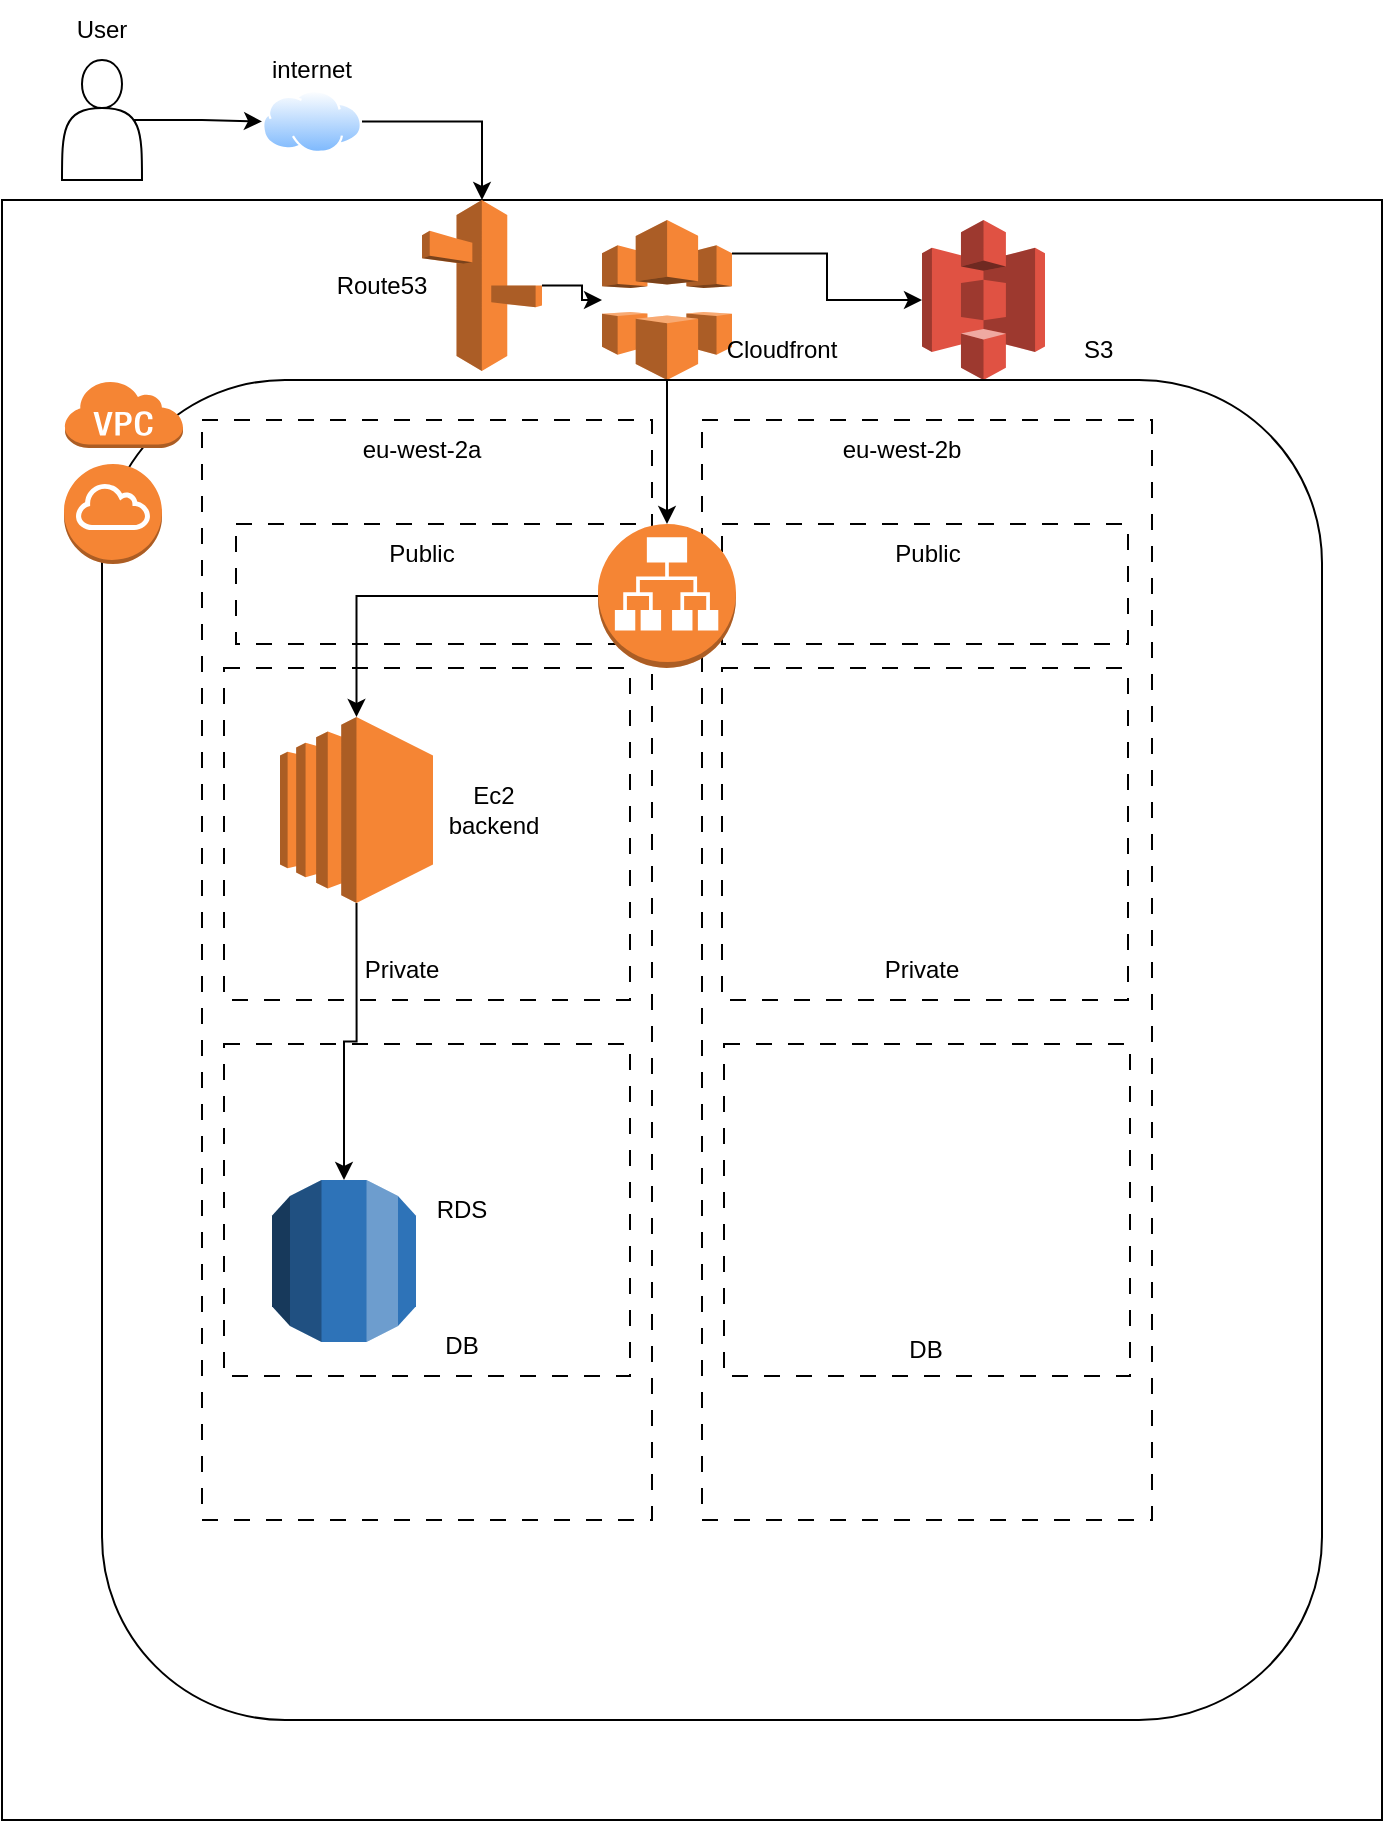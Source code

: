 <mxfile version="26.0.14">
  <diagram name="Page-1" id="HuN9UpD-jrKssPpoWPYT">
    <mxGraphModel dx="1434" dy="666" grid="1" gridSize="10" guides="1" tooltips="1" connect="1" arrows="1" fold="1" page="1" pageScale="1" pageWidth="850" pageHeight="1100" math="0" shadow="0">
      <root>
        <mxCell id="0" />
        <mxCell id="1" parent="0" />
        <mxCell id="4eMew_aEuMkMtaWdBanc-1" value="" style="rounded=0;whiteSpace=wrap;html=1;" vertex="1" parent="1">
          <mxGeometry x="60" y="100" width="690" height="810" as="geometry" />
        </mxCell>
        <mxCell id="4eMew_aEuMkMtaWdBanc-13" style="edgeStyle=orthogonalEdgeStyle;rounded=0;orthogonalLoop=1;jettySize=auto;html=1;exitX=0.9;exitY=0.5;exitDx=0;exitDy=0;exitPerimeter=0;" edge="1" parent="1" source="4eMew_aEuMkMtaWdBanc-2" target="4eMew_aEuMkMtaWdBanc-3">
          <mxGeometry relative="1" as="geometry" />
        </mxCell>
        <mxCell id="4eMew_aEuMkMtaWdBanc-2" value="" style="shape=actor;whiteSpace=wrap;html=1;" vertex="1" parent="1">
          <mxGeometry x="90" y="30" width="40" height="60" as="geometry" />
        </mxCell>
        <mxCell id="4eMew_aEuMkMtaWdBanc-3" value="" style="image;aspect=fixed;perimeter=ellipsePerimeter;html=1;align=center;shadow=0;dashed=0;spacingTop=3;image=img/lib/active_directory/internet_cloud.svg;" vertex="1" parent="1">
          <mxGeometry x="190" y="45" width="50" height="31.5" as="geometry" />
        </mxCell>
        <mxCell id="4eMew_aEuMkMtaWdBanc-16" style="edgeStyle=orthogonalEdgeStyle;rounded=0;orthogonalLoop=1;jettySize=auto;html=1;exitX=1;exitY=0.21;exitDx=0;exitDy=0;exitPerimeter=0;" edge="1" parent="1" source="4eMew_aEuMkMtaWdBanc-4" target="4eMew_aEuMkMtaWdBanc-7">
          <mxGeometry relative="1" as="geometry" />
        </mxCell>
        <mxCell id="4eMew_aEuMkMtaWdBanc-4" value="" style="outlineConnect=0;dashed=0;verticalLabelPosition=bottom;verticalAlign=top;align=center;html=1;shape=mxgraph.aws3.cloudfront;fillColor=#F58536;gradientColor=none;" vertex="1" parent="1">
          <mxGeometry x="360" y="110" width="65" height="80" as="geometry" />
        </mxCell>
        <mxCell id="4eMew_aEuMkMtaWdBanc-7" value="" style="outlineConnect=0;dashed=0;verticalLabelPosition=bottom;verticalAlign=top;align=center;html=1;shape=mxgraph.aws3.s3;fillColor=#E05243;gradientColor=none;" vertex="1" parent="1">
          <mxGeometry x="520" y="110" width="61.5" height="80" as="geometry" />
        </mxCell>
        <mxCell id="4eMew_aEuMkMtaWdBanc-21" value="" style="rounded=1;whiteSpace=wrap;html=1;" vertex="1" parent="1">
          <mxGeometry x="110" y="190" width="610" height="670" as="geometry" />
        </mxCell>
        <mxCell id="4eMew_aEuMkMtaWdBanc-18" value="" style="outlineConnect=0;dashed=0;verticalLabelPosition=bottom;verticalAlign=top;align=center;html=1;shape=mxgraph.aws3.virtual_private_cloud;fillColor=#F58534;gradientColor=none;" vertex="1" parent="1">
          <mxGeometry x="91" y="190" width="59.5" height="34" as="geometry" />
        </mxCell>
        <mxCell id="4eMew_aEuMkMtaWdBanc-27" value="" style="outlineConnect=0;dashed=0;verticalLabelPosition=bottom;verticalAlign=top;align=center;html=1;shape=mxgraph.aws3.internet_gateway;fillColor=#F58534;gradientColor=none;" vertex="1" parent="1">
          <mxGeometry x="91" y="232" width="49" height="50" as="geometry" />
        </mxCell>
        <mxCell id="4eMew_aEuMkMtaWdBanc-28" style="edgeStyle=orthogonalEdgeStyle;rounded=0;orthogonalLoop=1;jettySize=auto;html=1;exitX=0.5;exitY=1;exitDx=0;exitDy=0;exitPerimeter=0;entryX=0.5;entryY=0;entryDx=0;entryDy=0;entryPerimeter=0;" edge="1" parent="1" source="4eMew_aEuMkMtaWdBanc-4" target="4eMew_aEuMkMtaWdBanc-9">
          <mxGeometry relative="1" as="geometry" />
        </mxCell>
        <mxCell id="4eMew_aEuMkMtaWdBanc-31" style="edgeStyle=orthogonalEdgeStyle;rounded=0;orthogonalLoop=1;jettySize=auto;html=1;exitX=1;exitY=0.5;exitDx=0;exitDy=0;exitPerimeter=0;" edge="1" parent="1" source="4eMew_aEuMkMtaWdBanc-29" target="4eMew_aEuMkMtaWdBanc-4">
          <mxGeometry relative="1" as="geometry" />
        </mxCell>
        <mxCell id="4eMew_aEuMkMtaWdBanc-29" value="" style="outlineConnect=0;dashed=0;verticalLabelPosition=bottom;verticalAlign=top;align=center;html=1;shape=mxgraph.aws3.route_53;fillColor=#F58536;gradientColor=none;" vertex="1" parent="1">
          <mxGeometry x="270" y="100" width="60" height="85.5" as="geometry" />
        </mxCell>
        <mxCell id="4eMew_aEuMkMtaWdBanc-30" style="edgeStyle=orthogonalEdgeStyle;rounded=0;orthogonalLoop=1;jettySize=auto;html=1;exitX=1;exitY=0.5;exitDx=0;exitDy=0;entryX=0.5;entryY=0;entryDx=0;entryDy=0;entryPerimeter=0;" edge="1" parent="1" source="4eMew_aEuMkMtaWdBanc-3" target="4eMew_aEuMkMtaWdBanc-29">
          <mxGeometry relative="1" as="geometry" />
        </mxCell>
        <mxCell id="4eMew_aEuMkMtaWdBanc-32" value="User" style="text;html=1;align=center;verticalAlign=middle;whiteSpace=wrap;rounded=0;" vertex="1" parent="1">
          <mxGeometry x="80" width="60" height="30" as="geometry" />
        </mxCell>
        <mxCell id="4eMew_aEuMkMtaWdBanc-47" value="" style="rounded=0;whiteSpace=wrap;html=1;dashed=1;dashPattern=8 8;" vertex="1" parent="1">
          <mxGeometry x="160" y="210" width="225" height="550" as="geometry" />
        </mxCell>
        <mxCell id="4eMew_aEuMkMtaWdBanc-33" value="internet" style="text;html=1;align=center;verticalAlign=middle;whiteSpace=wrap;rounded=0;" vertex="1" parent="1">
          <mxGeometry x="185" y="20" width="60" height="30" as="geometry" />
        </mxCell>
        <mxCell id="4eMew_aEuMkMtaWdBanc-34" value="Route53" style="text;html=1;align=center;verticalAlign=middle;whiteSpace=wrap;rounded=0;" vertex="1" parent="1">
          <mxGeometry x="220" y="127.75" width="60" height="30" as="geometry" />
        </mxCell>
        <mxCell id="4eMew_aEuMkMtaWdBanc-35" value="Cloudfront" style="text;html=1;align=center;verticalAlign=middle;whiteSpace=wrap;rounded=0;" vertex="1" parent="1">
          <mxGeometry x="420" y="160" width="60" height="30" as="geometry" />
        </mxCell>
        <mxCell id="4eMew_aEuMkMtaWdBanc-36" value="S3&amp;nbsp;" style="text;html=1;align=center;verticalAlign=middle;whiteSpace=wrap;rounded=0;" vertex="1" parent="1">
          <mxGeometry x="580" y="160" width="60" height="30" as="geometry" />
        </mxCell>
        <mxCell id="4eMew_aEuMkMtaWdBanc-37" value="ALB" style="text;html=1;align=center;verticalAlign=middle;whiteSpace=wrap;rounded=0;" vertex="1" parent="1">
          <mxGeometry x="410" y="262" width="60" height="30" as="geometry" />
        </mxCell>
        <mxCell id="4eMew_aEuMkMtaWdBanc-48" value="" style="rounded=0;whiteSpace=wrap;html=1;dashed=1;dashPattern=8 8;" vertex="1" parent="1">
          <mxGeometry x="410" y="210" width="225" height="550" as="geometry" />
        </mxCell>
        <mxCell id="4eMew_aEuMkMtaWdBanc-49" value="eu-west-2a" style="text;html=1;align=center;verticalAlign=middle;whiteSpace=wrap;rounded=0;" vertex="1" parent="1">
          <mxGeometry x="230" y="210" width="80" height="30" as="geometry" />
        </mxCell>
        <mxCell id="4eMew_aEuMkMtaWdBanc-50" value="eu-west-2b" style="text;html=1;align=center;verticalAlign=middle;whiteSpace=wrap;rounded=0;" vertex="1" parent="1">
          <mxGeometry x="470" y="210" width="80" height="30" as="geometry" />
        </mxCell>
        <mxCell id="4eMew_aEuMkMtaWdBanc-51" value="" style="rounded=0;whiteSpace=wrap;html=1;dashed=1;dashPattern=8 8;" vertex="1" parent="1">
          <mxGeometry x="177" y="262" width="203" height="60" as="geometry" />
        </mxCell>
        <mxCell id="4eMew_aEuMkMtaWdBanc-52" value="" style="rounded=0;whiteSpace=wrap;html=1;dashed=1;dashPattern=8 8;" vertex="1" parent="1">
          <mxGeometry x="420" y="262" width="203" height="60" as="geometry" />
        </mxCell>
        <mxCell id="4eMew_aEuMkMtaWdBanc-9" value="" style="outlineConnect=0;dashed=0;verticalLabelPosition=bottom;verticalAlign=top;align=center;html=1;shape=mxgraph.aws3.application_load_balancer;fillColor=#F58534;gradientColor=none;" vertex="1" parent="1">
          <mxGeometry x="358" y="262" width="69" height="72" as="geometry" />
        </mxCell>
        <mxCell id="4eMew_aEuMkMtaWdBanc-53" value="Public" style="text;html=1;align=center;verticalAlign=middle;whiteSpace=wrap;rounded=0;" vertex="1" parent="1">
          <mxGeometry x="240" y="262" width="60" height="30" as="geometry" />
        </mxCell>
        <mxCell id="4eMew_aEuMkMtaWdBanc-54" value="Public" style="text;html=1;align=center;verticalAlign=middle;whiteSpace=wrap;rounded=0;" vertex="1" parent="1">
          <mxGeometry x="492.5" y="262" width="60" height="30" as="geometry" />
        </mxCell>
        <mxCell id="4eMew_aEuMkMtaWdBanc-55" value="" style="rounded=0;whiteSpace=wrap;html=1;dashed=1;dashPattern=8 8;" vertex="1" parent="1">
          <mxGeometry x="171" y="334" width="203" height="166" as="geometry" />
        </mxCell>
        <mxCell id="4eMew_aEuMkMtaWdBanc-10" value="" style="outlineConnect=0;dashed=0;verticalLabelPosition=bottom;verticalAlign=top;align=center;html=1;shape=mxgraph.aws3.ec2;fillColor=#F58534;gradientColor=none;" vertex="1" parent="1">
          <mxGeometry x="199" y="358.5" width="76.5" height="93" as="geometry" />
        </mxCell>
        <mxCell id="4eMew_aEuMkMtaWdBanc-39" value="Ec2 backend" style="text;html=1;align=center;verticalAlign=middle;whiteSpace=wrap;rounded=0;" vertex="1" parent="1">
          <mxGeometry x="275.5" y="390" width="60" height="30" as="geometry" />
        </mxCell>
        <mxCell id="4eMew_aEuMkMtaWdBanc-22" style="edgeStyle=orthogonalEdgeStyle;rounded=0;orthogonalLoop=1;jettySize=auto;html=1;exitX=0;exitY=0.5;exitDx=0;exitDy=0;exitPerimeter=0;" edge="1" parent="1" source="4eMew_aEuMkMtaWdBanc-9" target="4eMew_aEuMkMtaWdBanc-10">
          <mxGeometry relative="1" as="geometry" />
        </mxCell>
        <mxCell id="4eMew_aEuMkMtaWdBanc-56" value="Private" style="text;html=1;align=center;verticalAlign=middle;whiteSpace=wrap;rounded=0;" vertex="1" parent="1">
          <mxGeometry x="230" y="470" width="60" height="30" as="geometry" />
        </mxCell>
        <mxCell id="4eMew_aEuMkMtaWdBanc-57" value="" style="rounded=0;whiteSpace=wrap;html=1;dashed=1;dashPattern=8 8;" vertex="1" parent="1">
          <mxGeometry x="420" y="334" width="203" height="166" as="geometry" />
        </mxCell>
        <mxCell id="4eMew_aEuMkMtaWdBanc-58" value="Private" style="text;html=1;align=center;verticalAlign=middle;whiteSpace=wrap;rounded=0;" vertex="1" parent="1">
          <mxGeometry x="490" y="470" width="60" height="30" as="geometry" />
        </mxCell>
        <mxCell id="4eMew_aEuMkMtaWdBanc-59" value="" style="rounded=0;whiteSpace=wrap;html=1;dashed=1;dashPattern=8 8;" vertex="1" parent="1">
          <mxGeometry x="171" y="522" width="203" height="166" as="geometry" />
        </mxCell>
        <mxCell id="4eMew_aEuMkMtaWdBanc-11" value="" style="outlineConnect=0;dashed=0;verticalLabelPosition=bottom;verticalAlign=top;align=center;html=1;shape=mxgraph.aws3.rds;fillColor=#2E73B8;gradientColor=none;" vertex="1" parent="1">
          <mxGeometry x="195" y="590" width="72" height="81" as="geometry" />
        </mxCell>
        <mxCell id="4eMew_aEuMkMtaWdBanc-40" value="RDS" style="text;html=1;align=center;verticalAlign=middle;whiteSpace=wrap;rounded=0;" vertex="1" parent="1">
          <mxGeometry x="260" y="590" width="60" height="30" as="geometry" />
        </mxCell>
        <mxCell id="4eMew_aEuMkMtaWdBanc-61" value="DB" style="text;html=1;align=center;verticalAlign=middle;whiteSpace=wrap;rounded=0;" vertex="1" parent="1">
          <mxGeometry x="260" y="658" width="60" height="30" as="geometry" />
        </mxCell>
        <mxCell id="4eMew_aEuMkMtaWdBanc-60" style="edgeStyle=orthogonalEdgeStyle;rounded=0;orthogonalLoop=1;jettySize=auto;html=1;exitX=0.5;exitY=1;exitDx=0;exitDy=0;exitPerimeter=0;" edge="1" parent="1" source="4eMew_aEuMkMtaWdBanc-10" target="4eMew_aEuMkMtaWdBanc-11">
          <mxGeometry relative="1" as="geometry" />
        </mxCell>
        <mxCell id="4eMew_aEuMkMtaWdBanc-62" value="" style="rounded=0;whiteSpace=wrap;html=1;dashed=1;dashPattern=8 8;" vertex="1" parent="1">
          <mxGeometry x="421" y="522" width="203" height="166" as="geometry" />
        </mxCell>
        <mxCell id="4eMew_aEuMkMtaWdBanc-63" value="DB" style="text;html=1;align=center;verticalAlign=middle;whiteSpace=wrap;rounded=0;" vertex="1" parent="1">
          <mxGeometry x="491.5" y="660" width="60" height="30" as="geometry" />
        </mxCell>
      </root>
    </mxGraphModel>
  </diagram>
</mxfile>
